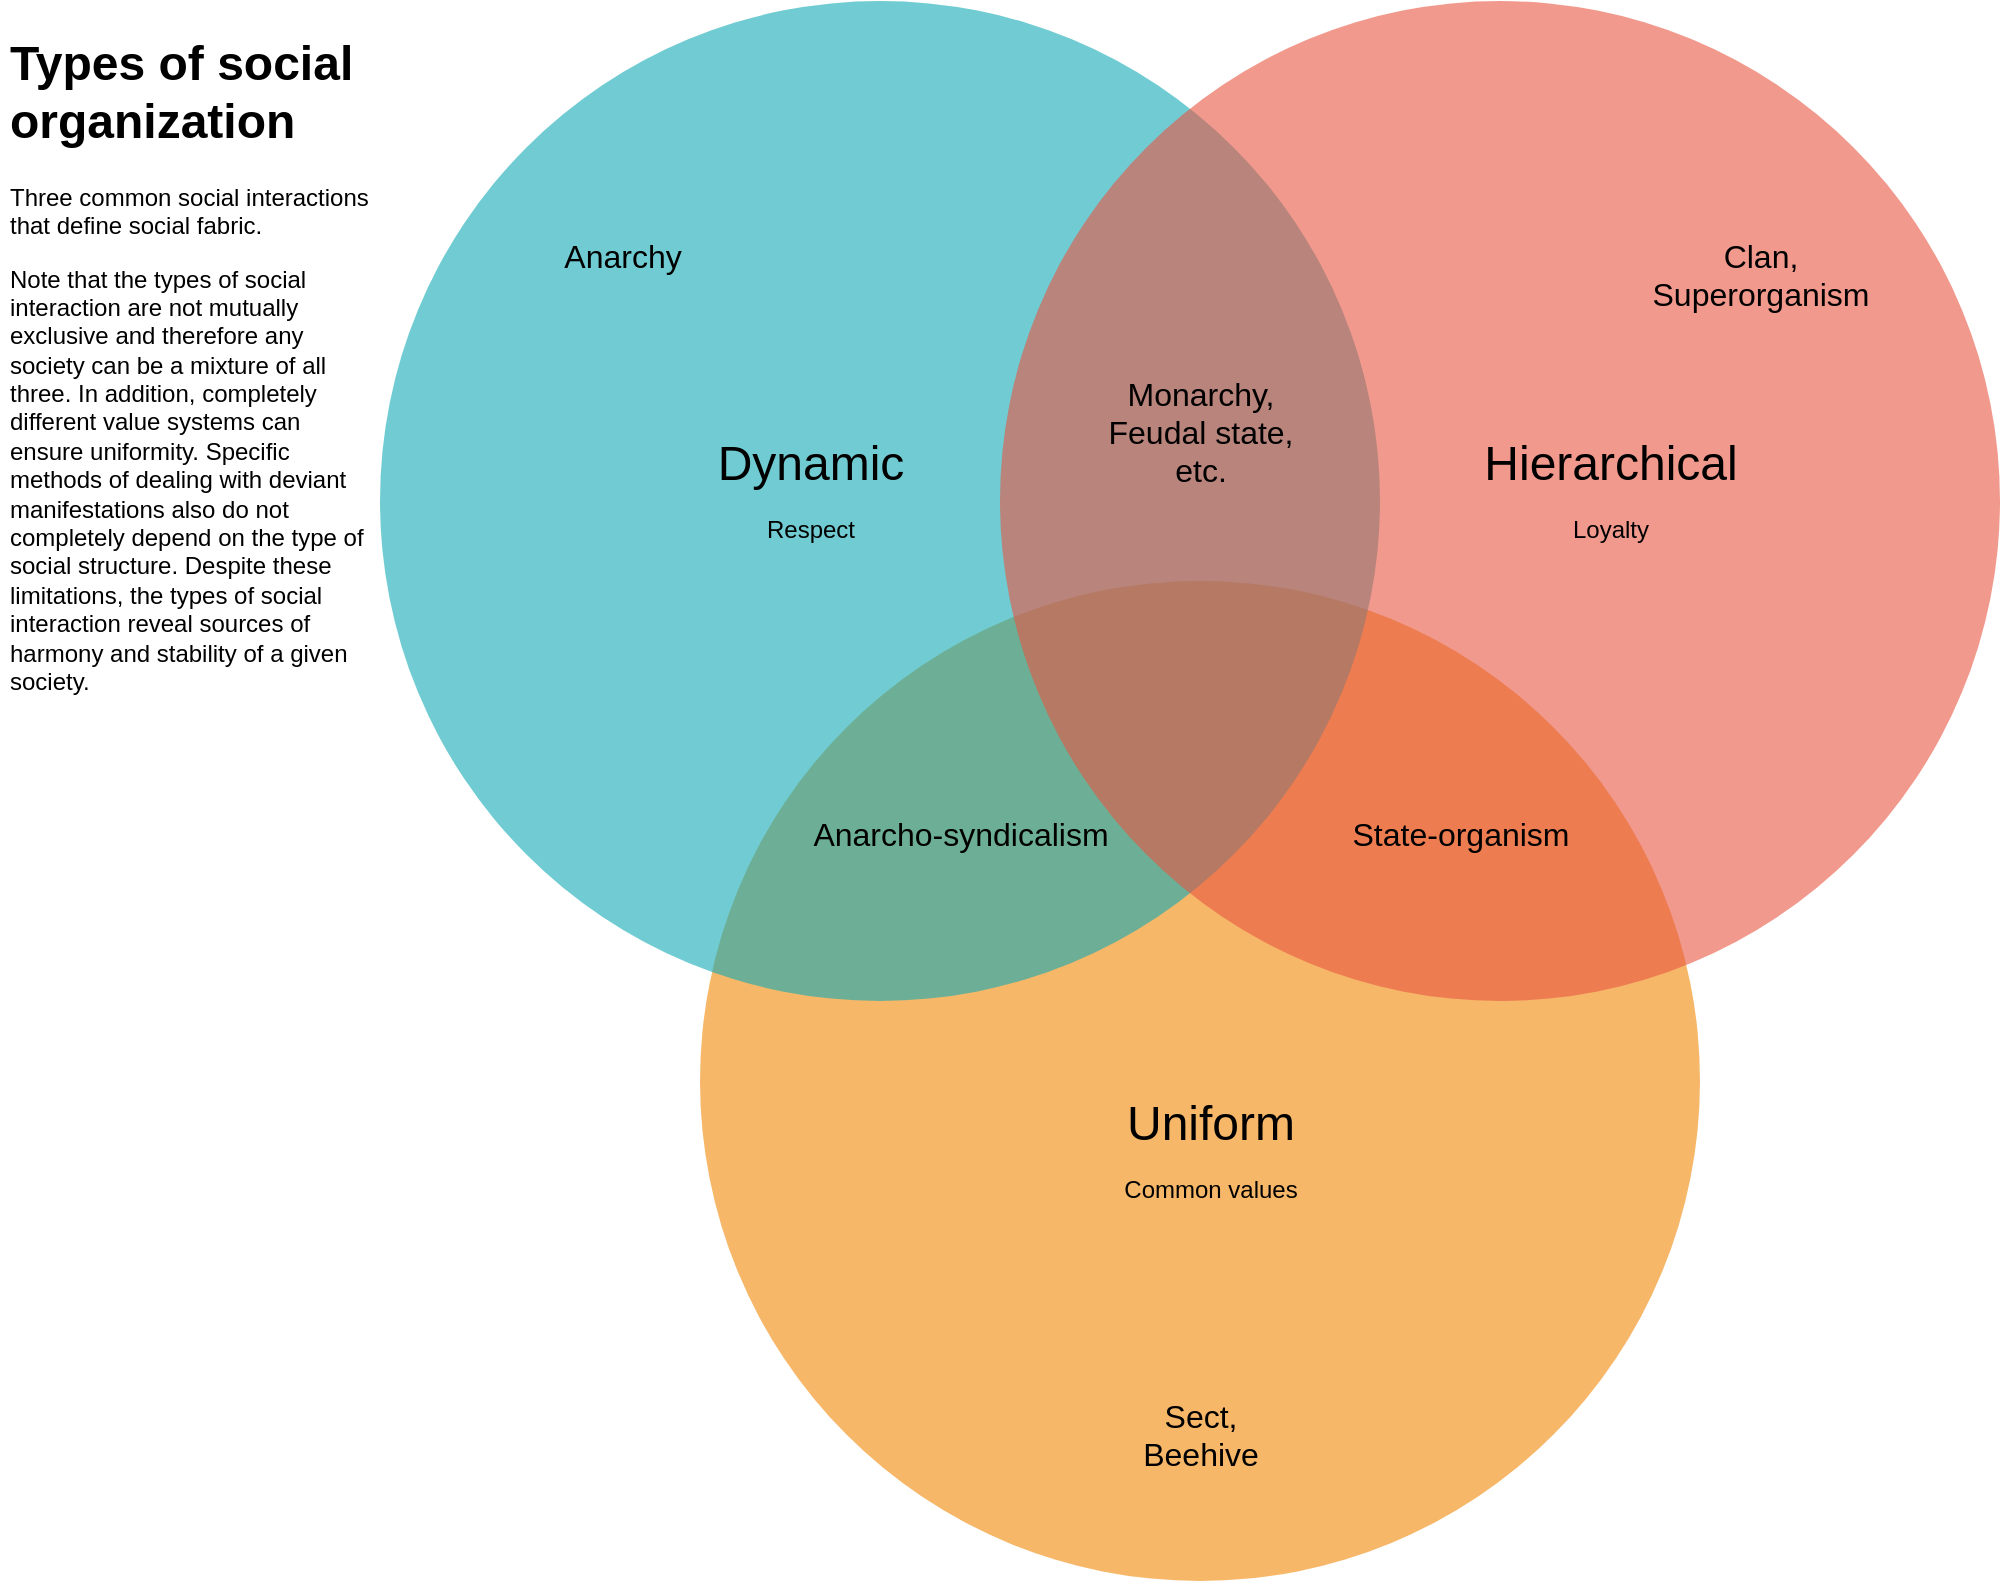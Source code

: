 <mxfile version="21.1.2" type="github">
  <diagram id="3228e29e-7158-1315-38df-8450db1d8a1d" name="Page-1">
    <mxGraphModel dx="1354" dy="837" grid="1" gridSize="10" guides="1" tooltips="1" connect="1" arrows="1" fold="1" page="1" pageScale="1" pageWidth="1169" pageHeight="827" background="none" math="0" shadow="0">
      <root>
        <mxCell id="0" />
        <mxCell id="1" parent="0" />
        <mxCell id="21531" value="" style="ellipse;fillColor=#F08705;opacity=60;strokeColor=none;html=1;fontColor=#FFFFFF;" parent="1" vertex="1">
          <mxGeometry x="380" y="308.5" width="500" height="500" as="geometry" />
        </mxCell>
        <mxCell id="21532" value="" style="ellipse;fillColor=#12AAB5;opacity=60;strokeColor=none;html=1;fontColor=#000000;" parent="1" vertex="1">
          <mxGeometry x="220" y="18.5" width="500" height="500" as="geometry" />
        </mxCell>
        <mxCell id="21533" value="" style="ellipse;fillColor=#e85642;opacity=60;strokeColor=none;html=1;fontColor=#000000;" parent="1" vertex="1">
          <mxGeometry x="530" y="18.5" width="500" height="500" as="geometry" />
        </mxCell>
        <mxCell id="21534" value="Dynamic&lt;br&gt;&lt;font style=&quot;font-size: 12px;&quot;&gt;Respect&lt;/font&gt;" style="text;fontSize=24;align=center;verticalAlign=middle;html=1;fontColor=#000000;" parent="1" vertex="1">
          <mxGeometry x="340" y="228.5" width="190" height="70" as="geometry" />
        </mxCell>
        <mxCell id="21535" value="Hierarchical&lt;br&gt;&lt;font style=&quot;font-size: 12px;&quot;&gt;Loyalty&lt;/font&gt;" style="text;fontSize=24;align=center;verticalAlign=middle;html=1;fontColor=#000000;" parent="1" vertex="1">
          <mxGeometry x="740" y="228.5" width="190" height="70" as="geometry" />
        </mxCell>
        <mxCell id="21536" value="Uniform&lt;br&gt;&lt;font style=&quot;font-size: 12px;&quot;&gt;Common values&lt;/font&gt;" style="text;fontSize=24;align=center;verticalAlign=middle;html=1;fontColor=#000000;" parent="1" vertex="1">
          <mxGeometry x="540" y="558.5" width="190" height="70" as="geometry" />
        </mxCell>
        <mxCell id="21537" value="Monarchy,&lt;br&gt;Feudal state,&lt;br&gt;etc." style="text;align=center;html=1;fontColor=#000000;fontSize=16;" parent="1" vertex="1">
          <mxGeometry x="610" y="198.5" width="40" height="40" as="geometry" />
        </mxCell>
        <mxCell id="21538" value="Anarcho-syndicalism" style="text;align=center;html=1;fontColor=#000000;fontSize=16;" parent="1" vertex="1">
          <mxGeometry x="490" y="418.5" width="40" height="40" as="geometry" />
        </mxCell>
        <mxCell id="21539" value="State-organism" style="text;align=center;html=1;fontColor=#000000;fontSize=16;" parent="1" vertex="1">
          <mxGeometry x="740" y="418.5" width="40" height="40" as="geometry" />
        </mxCell>
        <mxCell id="JMQzG4-AQKhtNmrJnzyl-21542" value="Anarchy" style="text;align=center;html=1;fontColor=#000000;fontSize=16;" parent="1" vertex="1">
          <mxGeometry x="320.5" y="130" width="40" height="40" as="geometry" />
        </mxCell>
        <mxCell id="JMQzG4-AQKhtNmrJnzyl-21543" value="Clan,&lt;br&gt;Superorganism" style="text;align=center;html=1;fontColor=#000000;fontSize=16;" parent="1" vertex="1">
          <mxGeometry x="890" y="130" width="40" height="40" as="geometry" />
        </mxCell>
        <mxCell id="JMQzG4-AQKhtNmrJnzyl-21544" value="Sect,&lt;br&gt;Beehive" style="text;align=center;html=1;fontColor=#000000;fontSize=16;" parent="1" vertex="1">
          <mxGeometry x="610" y="710" width="40" height="40" as="geometry" />
        </mxCell>
        <mxCell id="JMQzG4-AQKhtNmrJnzyl-21545" value="&lt;h1&gt;Types of social organization&lt;/h1&gt;&lt;p&gt;Three common social interactions that define social fabric.&lt;/p&gt;&lt;p&gt;&lt;span style=&quot;background-color: initial;&quot;&gt;Note that the types of social interaction are not mutually exclusive and therefore any society can be a mixture of all three. In addition, completely different value systems can ensure uniformity. Specific methods of dealing with deviant manifestations also do not completely depend on the type of social structure. Despite these limitations, the types of social interaction reveal sources of harmony and stability of a given society.&lt;/span&gt;&lt;br&gt;&lt;/p&gt;" style="text;html=1;strokeColor=none;fillColor=none;spacing=5;spacingTop=-20;whiteSpace=wrap;overflow=hidden;rounded=0;fontSize=12;fontColor=#000000;" parent="1" vertex="1">
          <mxGeometry x="30" y="30" width="190" height="690" as="geometry" />
        </mxCell>
      </root>
    </mxGraphModel>
  </diagram>
</mxfile>
